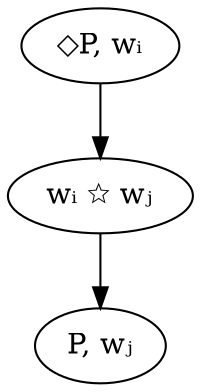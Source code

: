 digraph {
    a [label="◇P, wᵢ"];
    b [label="wᵢ ☆ wⱼ"];
    c [label="P, wⱼ"];
    a -> b; b b -> c;
}

digraph {
    a [label="□P, wᵢ"];
    b [label="wᵢ ⇉ wⱼ"];
    c [label="P, wⱼ"];
    a -> b; b b -> c;
}

digraph {
    a [label="¬◇P, wᵢ"];
    b [label="□¬P, wᵢ"];
    a -> b;
}

digraph {
    a [label="¬□P, wᵢ"];
    b [label="◇¬P, wᵢ"];
    a -> b;
}

digraph {
    a [label="P ⥽ Q, wᵢ"];
    b [label="wᵢ ⇉ wⱼ"];
    c [label="¬P, wⱼ"];
    d [label="Q, wⱼ"];
    a -> b; b b -> c; b -> d;
}

digraph {
    a [label="¬(P ⥽ Q), wᵢ"];
    b [label="wᵢ ☆ wⱼ"];
    c [label="P, wⱼ"];
    d [label="¬Q, wⱼ"];
    a -> b; b b -> c; c -> d;
}

digraph {
    a [label="P, wᵢ"];
    b [label="¬P, wᵢ\n🗲"];
    a -> b;
}